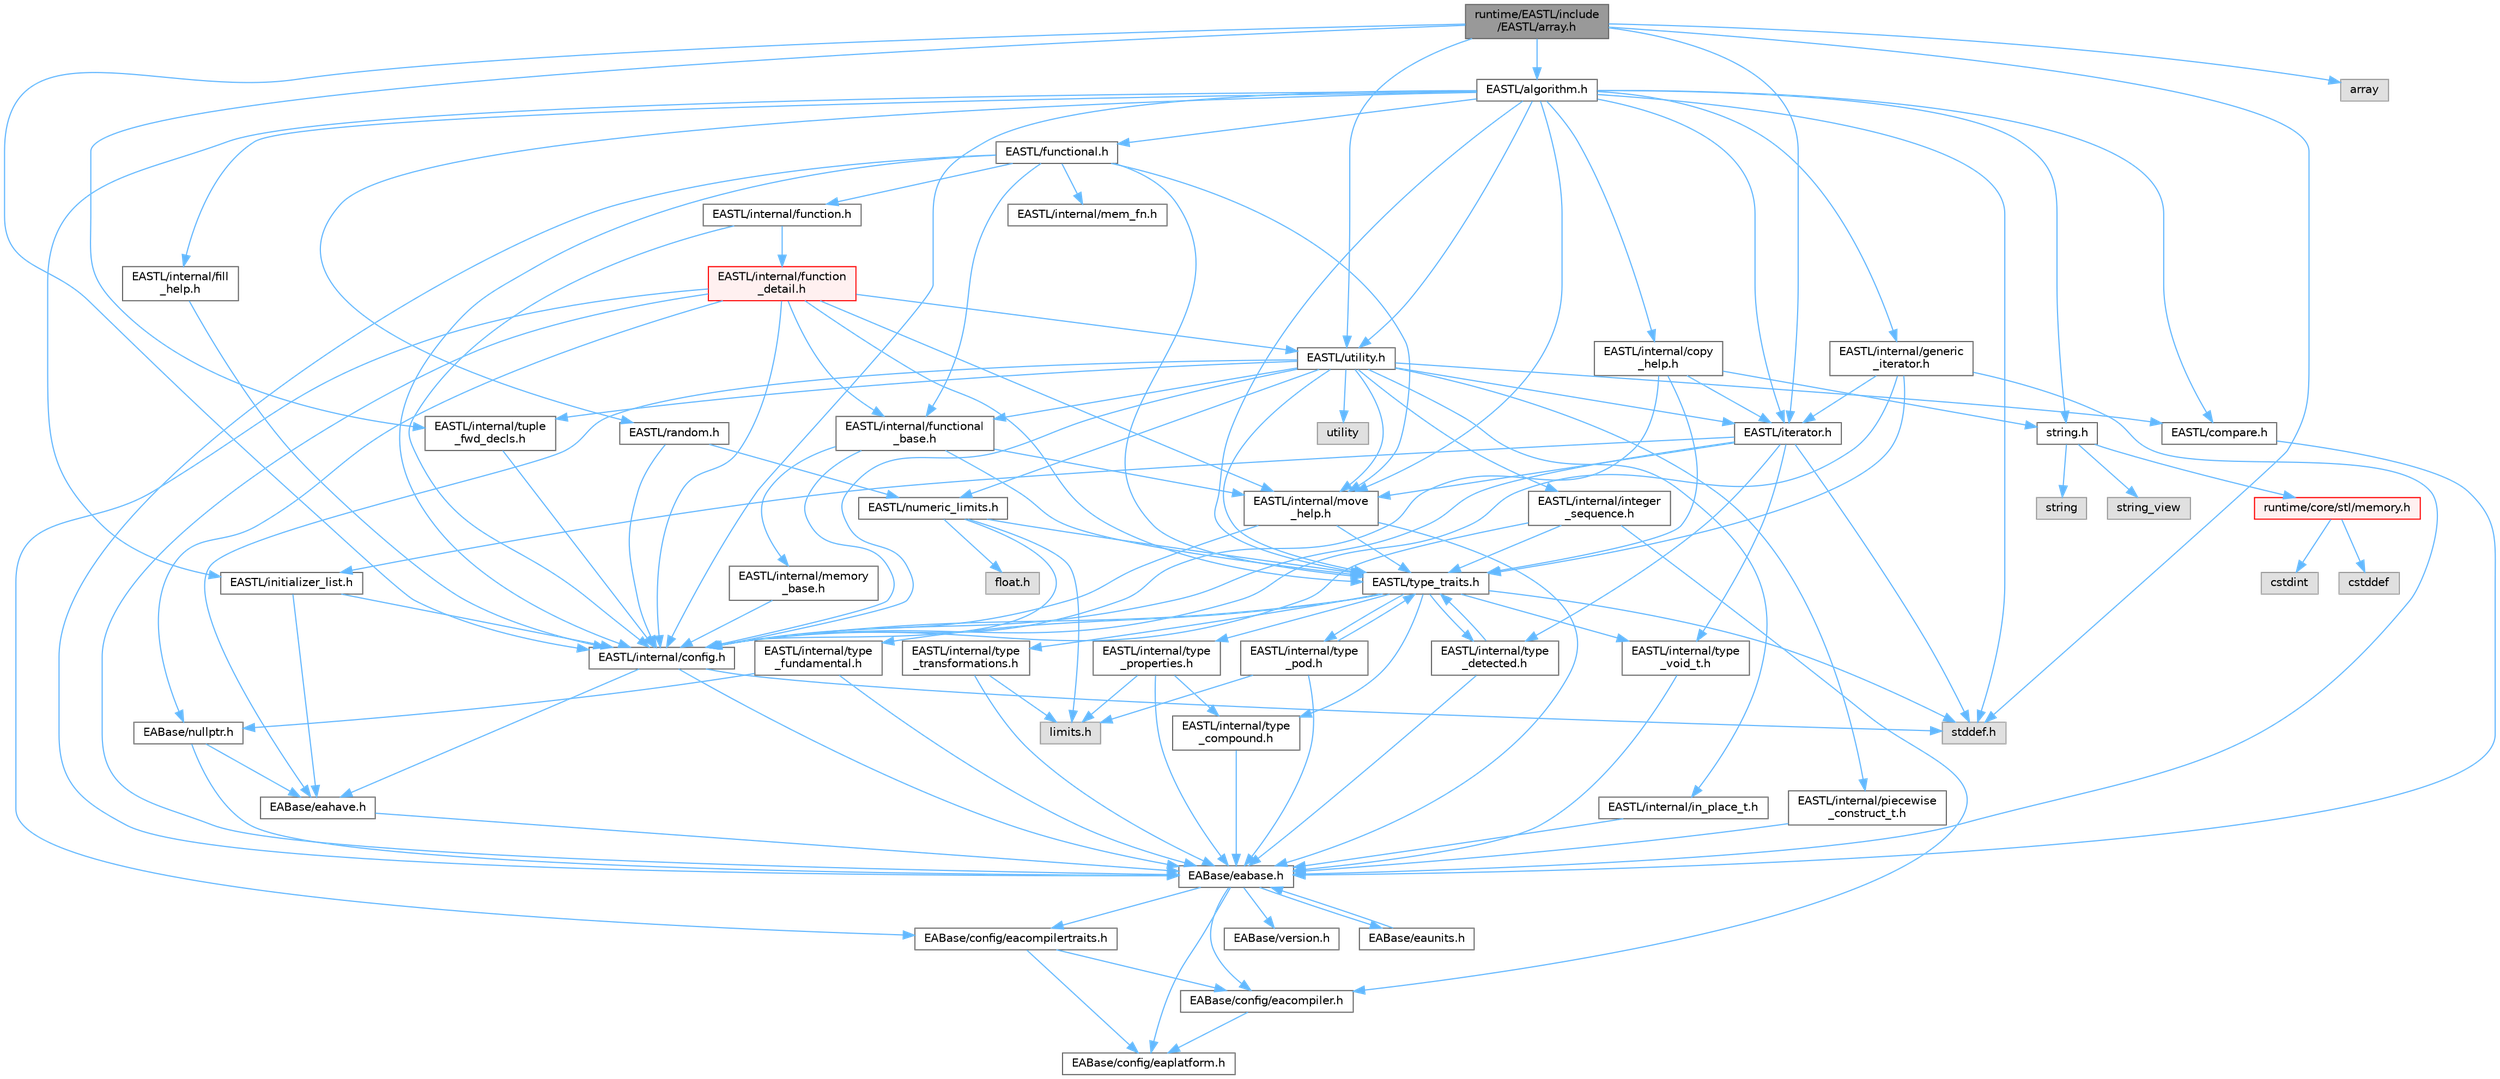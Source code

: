 digraph "runtime/EASTL/include/EASTL/array.h"
{
 // LATEX_PDF_SIZE
  bgcolor="transparent";
  edge [fontname=Helvetica,fontsize=10,labelfontname=Helvetica,labelfontsize=10];
  node [fontname=Helvetica,fontsize=10,shape=box,height=0.2,width=0.4];
  Node1 [id="Node000001",label="runtime/EASTL/include\l/EASTL/array.h",height=0.2,width=0.4,color="gray40", fillcolor="grey60", style="filled", fontcolor="black",tooltip=" "];
  Node1 -> Node2 [id="edge1_Node000001_Node000002",color="steelblue1",style="solid",tooltip=" "];
  Node2 [id="Node000002",label="EASTL/internal/config.h",height=0.2,width=0.4,color="grey40", fillcolor="white", style="filled",URL="$runtime_2_e_a_s_t_l_2include_2_e_a_s_t_l_2internal_2config_8h.html",tooltip=" "];
  Node2 -> Node3 [id="edge2_Node000002_Node000003",color="steelblue1",style="solid",tooltip=" "];
  Node3 [id="Node000003",label="EABase/eabase.h",height=0.2,width=0.4,color="grey40", fillcolor="white", style="filled",URL="$eabase_8h.html",tooltip=" "];
  Node3 -> Node4 [id="edge3_Node000003_Node000004",color="steelblue1",style="solid",tooltip=" "];
  Node4 [id="Node000004",label="EABase/config/eacompiler.h",height=0.2,width=0.4,color="grey40", fillcolor="white", style="filled",URL="$eacompiler_8h.html",tooltip=" "];
  Node4 -> Node5 [id="edge4_Node000004_Node000005",color="steelblue1",style="solid",tooltip=" "];
  Node5 [id="Node000005",label="EABase/config/eaplatform.h",height=0.2,width=0.4,color="grey40", fillcolor="white", style="filled",URL="$eaplatform_8h.html",tooltip=" "];
  Node3 -> Node6 [id="edge5_Node000003_Node000006",color="steelblue1",style="solid",tooltip=" "];
  Node6 [id="Node000006",label="EABase/config/eacompilertraits.h",height=0.2,width=0.4,color="grey40", fillcolor="white", style="filled",URL="$eacompilertraits_8h.html",tooltip=" "];
  Node6 -> Node5 [id="edge6_Node000006_Node000005",color="steelblue1",style="solid",tooltip=" "];
  Node6 -> Node4 [id="edge7_Node000006_Node000004",color="steelblue1",style="solid",tooltip=" "];
  Node3 -> Node5 [id="edge8_Node000003_Node000005",color="steelblue1",style="solid",tooltip=" "];
  Node3 -> Node7 [id="edge9_Node000003_Node000007",color="steelblue1",style="solid",tooltip=" "];
  Node7 [id="Node000007",label="EABase/version.h",height=0.2,width=0.4,color="grey40", fillcolor="white", style="filled",URL="$runtime_2_e_a_s_t_l_2packages_2_e_a_base_2include_2_common_2_e_a_base_2version_8h.html",tooltip=" "];
  Node3 -> Node8 [id="edge10_Node000003_Node000008",color="steelblue1",style="solid",tooltip=" "];
  Node8 [id="Node000008",label="EABase/eaunits.h",height=0.2,width=0.4,color="grey40", fillcolor="white", style="filled",URL="$eaunits_8h.html",tooltip=" "];
  Node8 -> Node3 [id="edge11_Node000008_Node000003",color="steelblue1",style="solid",tooltip=" "];
  Node2 -> Node9 [id="edge12_Node000002_Node000009",color="steelblue1",style="solid",tooltip=" "];
  Node9 [id="Node000009",label="EABase/eahave.h",height=0.2,width=0.4,color="grey40", fillcolor="white", style="filled",URL="$eahave_8h.html",tooltip=" "];
  Node9 -> Node3 [id="edge13_Node000009_Node000003",color="steelblue1",style="solid",tooltip=" "];
  Node2 -> Node10 [id="edge14_Node000002_Node000010",color="steelblue1",style="solid",tooltip=" "];
  Node10 [id="Node000010",label="stddef.h",height=0.2,width=0.4,color="grey60", fillcolor="#E0E0E0", style="filled",tooltip=" "];
  Node1 -> Node11 [id="edge15_Node000001_Node000011",color="steelblue1",style="solid",tooltip=" "];
  Node11 [id="Node000011",label="EASTL/internal/tuple\l_fwd_decls.h",height=0.2,width=0.4,color="grey40", fillcolor="white", style="filled",URL="$tuple__fwd__decls_8h.html",tooltip=" "];
  Node11 -> Node2 [id="edge16_Node000011_Node000002",color="steelblue1",style="solid",tooltip=" "];
  Node1 -> Node12 [id="edge17_Node000001_Node000012",color="steelblue1",style="solid",tooltip=" "];
  Node12 [id="Node000012",label="EASTL/iterator.h",height=0.2,width=0.4,color="grey40", fillcolor="white", style="filled",URL="$_e_a_s_t_l_2include_2_e_a_s_t_l_2iterator_8h.html",tooltip=" "];
  Node12 -> Node2 [id="edge18_Node000012_Node000002",color="steelblue1",style="solid",tooltip=" "];
  Node12 -> Node13 [id="edge19_Node000012_Node000013",color="steelblue1",style="solid",tooltip=" "];
  Node13 [id="Node000013",label="EASTL/internal/move\l_help.h",height=0.2,width=0.4,color="grey40", fillcolor="white", style="filled",URL="$move__help_8h.html",tooltip=" "];
  Node13 -> Node3 [id="edge20_Node000013_Node000003",color="steelblue1",style="solid",tooltip=" "];
  Node13 -> Node2 [id="edge21_Node000013_Node000002",color="steelblue1",style="solid",tooltip=" "];
  Node13 -> Node14 [id="edge22_Node000013_Node000014",color="steelblue1",style="solid",tooltip=" "];
  Node14 [id="Node000014",label="EASTL/type_traits.h",height=0.2,width=0.4,color="grey40", fillcolor="white", style="filled",URL="$_e_a_s_t_l_2include_2_e_a_s_t_l_2type__traits_8h.html",tooltip=" "];
  Node14 -> Node2 [id="edge23_Node000014_Node000002",color="steelblue1",style="solid",tooltip=" "];
  Node14 -> Node10 [id="edge24_Node000014_Node000010",color="steelblue1",style="solid",tooltip=" "];
  Node14 -> Node15 [id="edge25_Node000014_Node000015",color="steelblue1",style="solid",tooltip=" "];
  Node15 [id="Node000015",label="EASTL/internal/type\l_fundamental.h",height=0.2,width=0.4,color="grey40", fillcolor="white", style="filled",URL="$type__fundamental_8h.html",tooltip=" "];
  Node15 -> Node3 [id="edge26_Node000015_Node000003",color="steelblue1",style="solid",tooltip=" "];
  Node15 -> Node16 [id="edge27_Node000015_Node000016",color="steelblue1",style="solid",tooltip=" "];
  Node16 [id="Node000016",label="EABase/nullptr.h",height=0.2,width=0.4,color="grey40", fillcolor="white", style="filled",URL="$nullptr_8h.html",tooltip=" "];
  Node16 -> Node3 [id="edge28_Node000016_Node000003",color="steelblue1",style="solid",tooltip=" "];
  Node16 -> Node9 [id="edge29_Node000016_Node000009",color="steelblue1",style="solid",tooltip=" "];
  Node14 -> Node17 [id="edge30_Node000014_Node000017",color="steelblue1",style="solid",tooltip=" "];
  Node17 [id="Node000017",label="EASTL/internal/type\l_transformations.h",height=0.2,width=0.4,color="grey40", fillcolor="white", style="filled",URL="$type__transformations_8h.html",tooltip=" "];
  Node17 -> Node3 [id="edge31_Node000017_Node000003",color="steelblue1",style="solid",tooltip=" "];
  Node17 -> Node18 [id="edge32_Node000017_Node000018",color="steelblue1",style="solid",tooltip=" "];
  Node18 [id="Node000018",label="limits.h",height=0.2,width=0.4,color="grey60", fillcolor="#E0E0E0", style="filled",tooltip=" "];
  Node14 -> Node19 [id="edge33_Node000014_Node000019",color="steelblue1",style="solid",tooltip=" "];
  Node19 [id="Node000019",label="EASTL/internal/type\l_void_t.h",height=0.2,width=0.4,color="grey40", fillcolor="white", style="filled",URL="$type__void__t_8h.html",tooltip=" "];
  Node19 -> Node3 [id="edge34_Node000019_Node000003",color="steelblue1",style="solid",tooltip=" "];
  Node14 -> Node20 [id="edge35_Node000014_Node000020",color="steelblue1",style="solid",tooltip=" "];
  Node20 [id="Node000020",label="EASTL/internal/type\l_properties.h",height=0.2,width=0.4,color="grey40", fillcolor="white", style="filled",URL="$type__properties_8h.html",tooltip=" "];
  Node20 -> Node3 [id="edge36_Node000020_Node000003",color="steelblue1",style="solid",tooltip=" "];
  Node20 -> Node18 [id="edge37_Node000020_Node000018",color="steelblue1",style="solid",tooltip=" "];
  Node20 -> Node21 [id="edge38_Node000020_Node000021",color="steelblue1",style="solid",tooltip=" "];
  Node21 [id="Node000021",label="EASTL/internal/type\l_compound.h",height=0.2,width=0.4,color="grey40", fillcolor="white", style="filled",URL="$type__compound_8h.html",tooltip=" "];
  Node21 -> Node3 [id="edge39_Node000021_Node000003",color="steelblue1",style="solid",tooltip=" "];
  Node14 -> Node21 [id="edge40_Node000014_Node000021",color="steelblue1",style="solid",tooltip=" "];
  Node14 -> Node22 [id="edge41_Node000014_Node000022",color="steelblue1",style="solid",tooltip=" "];
  Node22 [id="Node000022",label="EASTL/internal/type\l_pod.h",height=0.2,width=0.4,color="grey40", fillcolor="white", style="filled",URL="$type__pod_8h.html",tooltip=" "];
  Node22 -> Node3 [id="edge42_Node000022_Node000003",color="steelblue1",style="solid",tooltip=" "];
  Node22 -> Node18 [id="edge43_Node000022_Node000018",color="steelblue1",style="solid",tooltip=" "];
  Node22 -> Node14 [id="edge44_Node000022_Node000014",color="steelblue1",style="solid",tooltip=" "];
  Node14 -> Node23 [id="edge45_Node000014_Node000023",color="steelblue1",style="solid",tooltip=" "];
  Node23 [id="Node000023",label="EASTL/internal/type\l_detected.h",height=0.2,width=0.4,color="grey40", fillcolor="white", style="filled",URL="$type__detected_8h.html",tooltip=" "];
  Node23 -> Node3 [id="edge46_Node000023_Node000003",color="steelblue1",style="solid",tooltip=" "];
  Node23 -> Node14 [id="edge47_Node000023_Node000014",color="steelblue1",style="solid",tooltip=" "];
  Node12 -> Node23 [id="edge48_Node000012_Node000023",color="steelblue1",style="solid",tooltip=" "];
  Node12 -> Node19 [id="edge49_Node000012_Node000019",color="steelblue1",style="solid",tooltip=" "];
  Node12 -> Node24 [id="edge50_Node000012_Node000024",color="steelblue1",style="solid",tooltip=" "];
  Node24 [id="Node000024",label="EASTL/initializer_list.h",height=0.2,width=0.4,color="grey40", fillcolor="white", style="filled",URL="$initializer__list_8h.html",tooltip=" "];
  Node24 -> Node2 [id="edge51_Node000024_Node000002",color="steelblue1",style="solid",tooltip=" "];
  Node24 -> Node9 [id="edge52_Node000024_Node000009",color="steelblue1",style="solid",tooltip=" "];
  Node12 -> Node10 [id="edge53_Node000012_Node000010",color="steelblue1",style="solid",tooltip=" "];
  Node1 -> Node25 [id="edge54_Node000001_Node000025",color="steelblue1",style="solid",tooltip=" "];
  Node25 [id="Node000025",label="EASTL/algorithm.h",height=0.2,width=0.4,color="grey40", fillcolor="white", style="filled",URL="$_e_a_s_t_l_2include_2_e_a_s_t_l_2algorithm_8h.html",tooltip=" "];
  Node25 -> Node2 [id="edge55_Node000025_Node000002",color="steelblue1",style="solid",tooltip=" "];
  Node25 -> Node14 [id="edge56_Node000025_Node000014",color="steelblue1",style="solid",tooltip=" "];
  Node25 -> Node13 [id="edge57_Node000025_Node000013",color="steelblue1",style="solid",tooltip=" "];
  Node25 -> Node26 [id="edge58_Node000025_Node000026",color="steelblue1",style="solid",tooltip=" "];
  Node26 [id="Node000026",label="EASTL/internal/copy\l_help.h",height=0.2,width=0.4,color="grey40", fillcolor="white", style="filled",URL="$copy__help_8h.html",tooltip=" "];
  Node26 -> Node2 [id="edge59_Node000026_Node000002",color="steelblue1",style="solid",tooltip=" "];
  Node26 -> Node14 [id="edge60_Node000026_Node000014",color="steelblue1",style="solid",tooltip=" "];
  Node26 -> Node12 [id="edge61_Node000026_Node000012",color="steelblue1",style="solid",tooltip=" "];
  Node26 -> Node27 [id="edge62_Node000026_Node000027",color="steelblue1",style="solid",tooltip=" "];
  Node27 [id="Node000027",label="string.h",height=0.2,width=0.4,color="grey40", fillcolor="white", style="filled",URL="$string_8h.html",tooltip=" "];
  Node27 -> Node28 [id="edge63_Node000027_Node000028",color="steelblue1",style="solid",tooltip=" "];
  Node28 [id="Node000028",label="string",height=0.2,width=0.4,color="grey60", fillcolor="#E0E0E0", style="filled",tooltip=" "];
  Node27 -> Node29 [id="edge64_Node000027_Node000029",color="steelblue1",style="solid",tooltip=" "];
  Node29 [id="Node000029",label="string_view",height=0.2,width=0.4,color="grey60", fillcolor="#E0E0E0", style="filled",tooltip=" "];
  Node27 -> Node30 [id="edge65_Node000027_Node000030",color="steelblue1",style="solid",tooltip=" "];
  Node30 [id="Node000030",label="runtime/core/stl/memory.h",height=0.2,width=0.4,color="red", fillcolor="#FFF0F0", style="filled",URL="$runtime_2core_2stl_2memory_8h.html",tooltip=" "];
  Node30 -> Node31 [id="edge66_Node000030_Node000031",color="steelblue1",style="solid",tooltip=" "];
  Node31 [id="Node000031",label="cstddef",height=0.2,width=0.4,color="grey60", fillcolor="#E0E0E0", style="filled",tooltip=" "];
  Node30 -> Node32 [id="edge67_Node000030_Node000032",color="steelblue1",style="solid",tooltip=" "];
  Node32 [id="Node000032",label="cstdint",height=0.2,width=0.4,color="grey60", fillcolor="#E0E0E0", style="filled",tooltip=" "];
  Node25 -> Node147 [id="edge68_Node000025_Node000147",color="steelblue1",style="solid",tooltip=" "];
  Node147 [id="Node000147",label="EASTL/internal/fill\l_help.h",height=0.2,width=0.4,color="grey40", fillcolor="white", style="filled",URL="$fill__help_8h.html",tooltip=" "];
  Node147 -> Node2 [id="edge69_Node000147_Node000002",color="steelblue1",style="solid",tooltip=" "];
  Node25 -> Node24 [id="edge70_Node000025_Node000024",color="steelblue1",style="solid",tooltip=" "];
  Node25 -> Node12 [id="edge71_Node000025_Node000012",color="steelblue1",style="solid",tooltip=" "];
  Node25 -> Node59 [id="edge72_Node000025_Node000059",color="steelblue1",style="solid",tooltip=" "];
  Node59 [id="Node000059",label="EASTL/functional.h",height=0.2,width=0.4,color="grey40", fillcolor="white", style="filled",URL="$_e_a_s_t_l_2include_2_e_a_s_t_l_2functional_8h.html",tooltip=" "];
  Node59 -> Node3 [id="edge73_Node000059_Node000003",color="steelblue1",style="solid",tooltip=" "];
  Node59 -> Node2 [id="edge74_Node000059_Node000002",color="steelblue1",style="solid",tooltip=" "];
  Node59 -> Node13 [id="edge75_Node000059_Node000013",color="steelblue1",style="solid",tooltip=" "];
  Node59 -> Node14 [id="edge76_Node000059_Node000014",color="steelblue1",style="solid",tooltip=" "];
  Node59 -> Node41 [id="edge77_Node000059_Node000041",color="steelblue1",style="solid",tooltip=" "];
  Node41 [id="Node000041",label="EASTL/internal/functional\l_base.h",height=0.2,width=0.4,color="grey40", fillcolor="white", style="filled",URL="$functional__base_8h.html",tooltip=" "];
  Node41 -> Node2 [id="edge78_Node000041_Node000002",color="steelblue1",style="solid",tooltip=" "];
  Node41 -> Node37 [id="edge79_Node000041_Node000037",color="steelblue1",style="solid",tooltip=" "];
  Node37 [id="Node000037",label="EASTL/internal/memory\l_base.h",height=0.2,width=0.4,color="grey40", fillcolor="white", style="filled",URL="$memory__base_8h.html",tooltip=" "];
  Node37 -> Node2 [id="edge80_Node000037_Node000002",color="steelblue1",style="solid",tooltip=" "];
  Node41 -> Node13 [id="edge81_Node000041_Node000013",color="steelblue1",style="solid",tooltip=" "];
  Node41 -> Node14 [id="edge82_Node000041_Node000014",color="steelblue1",style="solid",tooltip=" "];
  Node59 -> Node60 [id="edge83_Node000059_Node000060",color="steelblue1",style="solid",tooltip=" "];
  Node60 [id="Node000060",label="EASTL/internal/mem_fn.h",height=0.2,width=0.4,color="grey40", fillcolor="white", style="filled",URL="$mem__fn_8h.html",tooltip=" "];
  Node59 -> Node61 [id="edge84_Node000059_Node000061",color="steelblue1",style="solid",tooltip=" "];
  Node61 [id="Node000061",label="EASTL/internal/function.h",height=0.2,width=0.4,color="grey40", fillcolor="white", style="filled",URL="$_e_a_s_t_l_2include_2_e_a_s_t_l_2internal_2function_8h.html",tooltip=" "];
  Node61 -> Node2 [id="edge85_Node000061_Node000002",color="steelblue1",style="solid",tooltip=" "];
  Node61 -> Node62 [id="edge86_Node000061_Node000062",color="steelblue1",style="solid",tooltip=" "];
  Node62 [id="Node000062",label="EASTL/internal/function\l_detail.h",height=0.2,width=0.4,color="red", fillcolor="#FFF0F0", style="filled",URL="$function__detail_8h.html",tooltip=" "];
  Node62 -> Node6 [id="edge87_Node000062_Node000006",color="steelblue1",style="solid",tooltip=" "];
  Node62 -> Node3 [id="edge88_Node000062_Node000003",color="steelblue1",style="solid",tooltip=" "];
  Node62 -> Node16 [id="edge89_Node000062_Node000016",color="steelblue1",style="solid",tooltip=" "];
  Node62 -> Node2 [id="edge90_Node000062_Node000002",color="steelblue1",style="solid",tooltip=" "];
  Node62 -> Node41 [id="edge91_Node000062_Node000041",color="steelblue1",style="solid",tooltip=" "];
  Node62 -> Node13 [id="edge92_Node000062_Node000013",color="steelblue1",style="solid",tooltip=" "];
  Node62 -> Node14 [id="edge93_Node000062_Node000014",color="steelblue1",style="solid",tooltip=" "];
  Node62 -> Node44 [id="edge94_Node000062_Node000044",color="steelblue1",style="solid",tooltip=" "];
  Node44 [id="Node000044",label="EASTL/utility.h",height=0.2,width=0.4,color="grey40", fillcolor="white", style="filled",URL="$runtime_2_e_a_s_t_l_2include_2_e_a_s_t_l_2utility_8h.html",tooltip=" "];
  Node44 -> Node2 [id="edge95_Node000044_Node000002",color="steelblue1",style="solid",tooltip=" "];
  Node44 -> Node14 [id="edge96_Node000044_Node000014",color="steelblue1",style="solid",tooltip=" "];
  Node44 -> Node12 [id="edge97_Node000044_Node000012",color="steelblue1",style="solid",tooltip=" "];
  Node44 -> Node45 [id="edge98_Node000044_Node000045",color="steelblue1",style="solid",tooltip=" "];
  Node45 [id="Node000045",label="EASTL/numeric_limits.h",height=0.2,width=0.4,color="grey40", fillcolor="white", style="filled",URL="$numeric__limits_8h.html",tooltip=" "];
  Node45 -> Node2 [id="edge99_Node000045_Node000002",color="steelblue1",style="solid",tooltip=" "];
  Node45 -> Node14 [id="edge100_Node000045_Node000014",color="steelblue1",style="solid",tooltip=" "];
  Node45 -> Node18 [id="edge101_Node000045_Node000018",color="steelblue1",style="solid",tooltip=" "];
  Node45 -> Node46 [id="edge102_Node000045_Node000046",color="steelblue1",style="solid",tooltip=" "];
  Node46 [id="Node000046",label="float.h",height=0.2,width=0.4,color="grey60", fillcolor="#E0E0E0", style="filled",tooltip=" "];
  Node44 -> Node47 [id="edge103_Node000044_Node000047",color="steelblue1",style="solid",tooltip=" "];
  Node47 [id="Node000047",label="EASTL/compare.h",height=0.2,width=0.4,color="grey40", fillcolor="white", style="filled",URL="$runtime_2_e_a_s_t_l_2include_2_e_a_s_t_l_2compare_8h.html",tooltip=" "];
  Node47 -> Node3 [id="edge104_Node000047_Node000003",color="steelblue1",style="solid",tooltip=" "];
  Node44 -> Node41 [id="edge105_Node000044_Node000041",color="steelblue1",style="solid",tooltip=" "];
  Node44 -> Node13 [id="edge106_Node000044_Node000013",color="steelblue1",style="solid",tooltip=" "];
  Node44 -> Node9 [id="edge107_Node000044_Node000009",color="steelblue1",style="solid",tooltip=" "];
  Node44 -> Node48 [id="edge108_Node000044_Node000048",color="steelblue1",style="solid",tooltip=" "];
  Node48 [id="Node000048",label="EASTL/internal/integer\l_sequence.h",height=0.2,width=0.4,color="grey40", fillcolor="white", style="filled",URL="$integer__sequence_8h.html",tooltip=" "];
  Node48 -> Node4 [id="edge109_Node000048_Node000004",color="steelblue1",style="solid",tooltip=" "];
  Node48 -> Node2 [id="edge110_Node000048_Node000002",color="steelblue1",style="solid",tooltip=" "];
  Node48 -> Node14 [id="edge111_Node000048_Node000014",color="steelblue1",style="solid",tooltip=" "];
  Node44 -> Node11 [id="edge112_Node000044_Node000011",color="steelblue1",style="solid",tooltip=" "];
  Node44 -> Node49 [id="edge113_Node000044_Node000049",color="steelblue1",style="solid",tooltip=" "];
  Node49 [id="Node000049",label="EASTL/internal/in_place_t.h",height=0.2,width=0.4,color="grey40", fillcolor="white", style="filled",URL="$in__place__t_8h.html",tooltip=" "];
  Node49 -> Node3 [id="edge114_Node000049_Node000003",color="steelblue1",style="solid",tooltip=" "];
  Node44 -> Node50 [id="edge115_Node000044_Node000050",color="steelblue1",style="solid",tooltip=" "];
  Node50 [id="Node000050",label="EASTL/internal/piecewise\l_construct_t.h",height=0.2,width=0.4,color="grey40", fillcolor="white", style="filled",URL="$piecewise__construct__t_8h.html",tooltip=" "];
  Node50 -> Node3 [id="edge116_Node000050_Node000003",color="steelblue1",style="solid",tooltip=" "];
  Node44 -> Node51 [id="edge117_Node000044_Node000051",color="steelblue1",style="solid",tooltip=" "];
  Node51 [id="Node000051",label="utility",height=0.2,width=0.4,color="grey60", fillcolor="#E0E0E0", style="filled",tooltip=" "];
  Node25 -> Node44 [id="edge118_Node000025_Node000044",color="steelblue1",style="solid",tooltip=" "];
  Node25 -> Node39 [id="edge119_Node000025_Node000039",color="steelblue1",style="solid",tooltip=" "];
  Node39 [id="Node000039",label="EASTL/internal/generic\l_iterator.h",height=0.2,width=0.4,color="grey40", fillcolor="white", style="filled",URL="$generic__iterator_8h.html",tooltip=" "];
  Node39 -> Node3 [id="edge120_Node000039_Node000003",color="steelblue1",style="solid",tooltip=" "];
  Node39 -> Node2 [id="edge121_Node000039_Node000002",color="steelblue1",style="solid",tooltip=" "];
  Node39 -> Node12 [id="edge122_Node000039_Node000012",color="steelblue1",style="solid",tooltip=" "];
  Node39 -> Node14 [id="edge123_Node000039_Node000014",color="steelblue1",style="solid",tooltip=" "];
  Node25 -> Node148 [id="edge124_Node000025_Node000148",color="steelblue1",style="solid",tooltip=" "];
  Node148 [id="Node000148",label="EASTL/random.h",height=0.2,width=0.4,color="grey40", fillcolor="white", style="filled",URL="$runtime_2_e_a_s_t_l_2include_2_e_a_s_t_l_2random_8h.html",tooltip=" "];
  Node148 -> Node2 [id="edge125_Node000148_Node000002",color="steelblue1",style="solid",tooltip=" "];
  Node148 -> Node45 [id="edge126_Node000148_Node000045",color="steelblue1",style="solid",tooltip=" "];
  Node25 -> Node47 [id="edge127_Node000025_Node000047",color="steelblue1",style="solid",tooltip=" "];
  Node25 -> Node10 [id="edge128_Node000025_Node000010",color="steelblue1",style="solid",tooltip=" "];
  Node25 -> Node27 [id="edge129_Node000025_Node000027",color="steelblue1",style="solid",tooltip=" "];
  Node1 -> Node44 [id="edge130_Node000001_Node000044",color="steelblue1",style="solid",tooltip=" "];
  Node1 -> Node10 [id="edge131_Node000001_Node000010",color="steelblue1",style="solid",tooltip=" "];
  Node1 -> Node149 [id="edge132_Node000001_Node000149",color="steelblue1",style="solid",tooltip=" "];
  Node149 [id="Node000149",label="array",height=0.2,width=0.4,color="grey60", fillcolor="#E0E0E0", style="filled",tooltip=" "];
}
